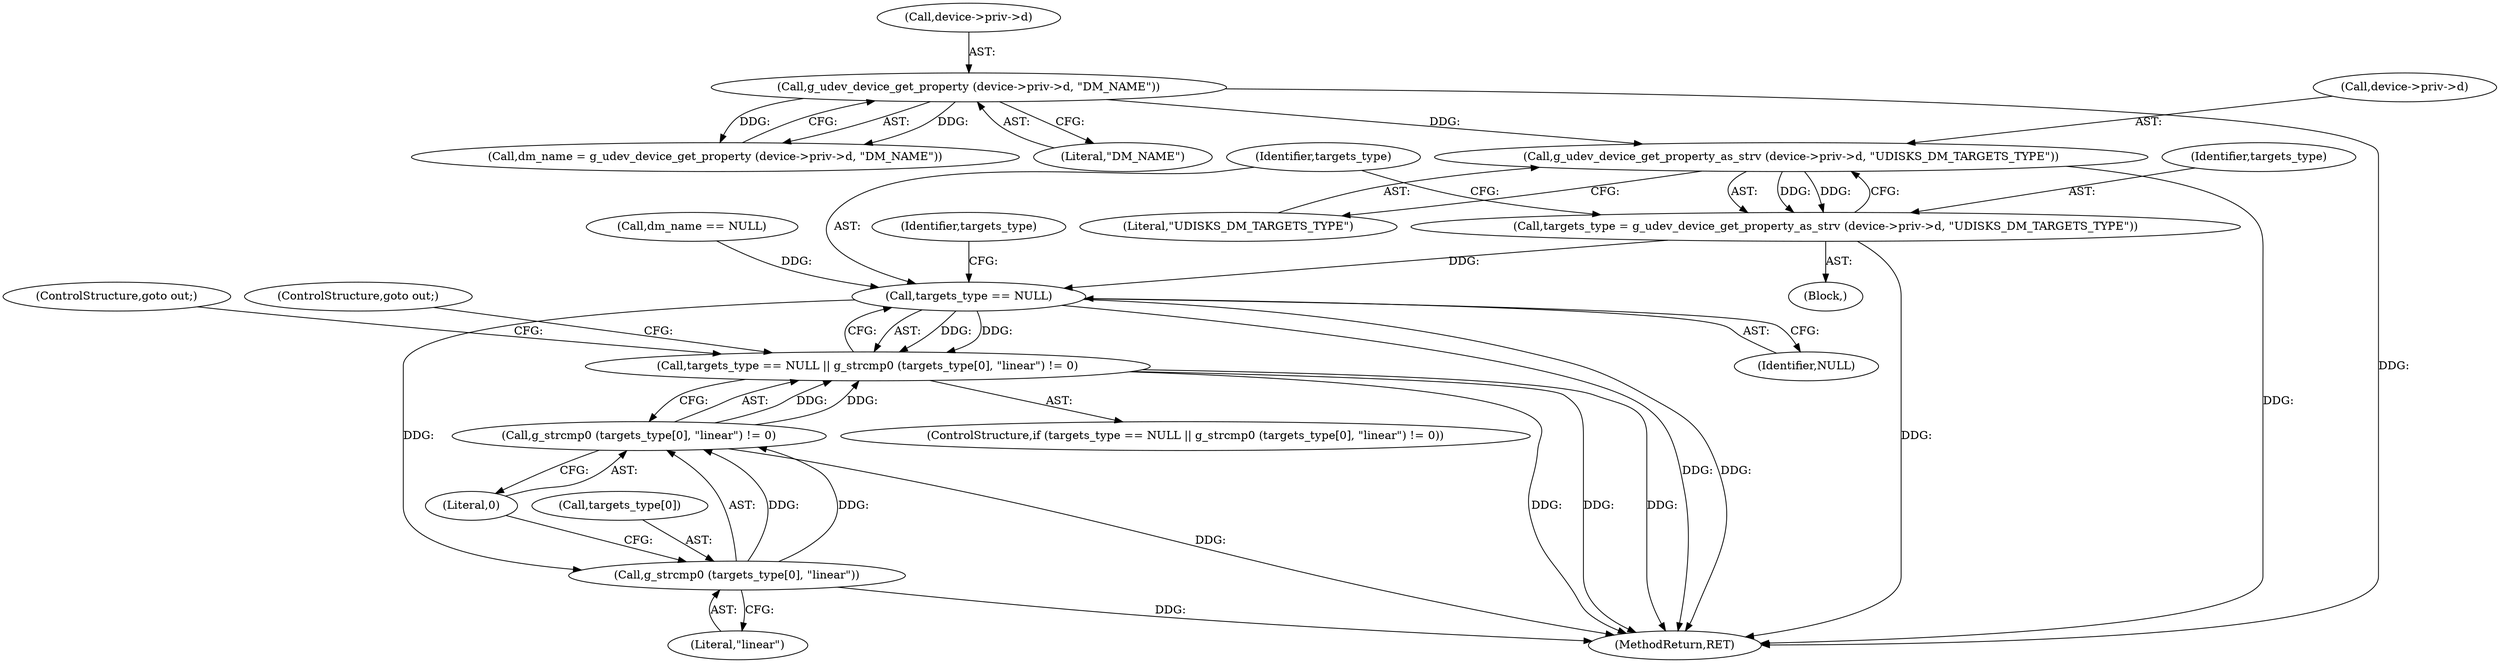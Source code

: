 digraph "0_udisks_0fcc7cb3b66f23fac53ae08647aa0007a2bd56c4@pointer" {
"1000133" [label="(Call,g_udev_device_get_property_as_strv (device->priv->d, \"UDISKS_DM_TARGETS_TYPE\"))"];
"1000119" [label="(Call,g_udev_device_get_property (device->priv->d, \"DM_NAME\"))"];
"1000131" [label="(Call,targets_type = g_udev_device_get_property_as_strv (device->priv->d, \"UDISKS_DM_TARGETS_TYPE\"))"];
"1000142" [label="(Call,targets_type == NULL)"];
"1000141" [label="(Call,targets_type == NULL || g_strcmp0 (targets_type[0], \"linear\") != 0)"];
"1000146" [label="(Call,g_strcmp0 (targets_type[0], \"linear\"))"];
"1000145" [label="(Call,g_strcmp0 (targets_type[0], \"linear\") != 0)"];
"1000127" [label="(Call,dm_name == NULL)"];
"1000151" [label="(Literal,0)"];
"1000144" [label="(Identifier,NULL)"];
"1000148" [label="(Identifier,targets_type)"];
"1000125" [label="(Literal,\"DM_NAME\")"];
"1000142" [label="(Call,targets_type == NULL)"];
"1000152" [label="(ControlStructure,goto out;)"];
"1000133" [label="(Call,g_udev_device_get_property_as_strv (device->priv->d, \"UDISKS_DM_TARGETS_TYPE\"))"];
"1000119" [label="(Call,g_udev_device_get_property (device->priv->d, \"DM_NAME\"))"];
"1000134" [label="(Call,device->priv->d)"];
"1000117" [label="(Call,dm_name = g_udev_device_get_property (device->priv->d, \"DM_NAME\"))"];
"1000140" [label="(ControlStructure,if (targets_type == NULL || g_strcmp0 (targets_type[0], \"linear\") != 0))"];
"1000203" [label="(MethodReturn,RET)"];
"1000141" [label="(Call,targets_type == NULL || g_strcmp0 (targets_type[0], \"linear\") != 0)"];
"1000104" [label="(Block,)"];
"1000120" [label="(Call,device->priv->d)"];
"1000143" [label="(Identifier,targets_type)"];
"1000139" [label="(Literal,\"UDISKS_DM_TARGETS_TYPE\")"];
"1000150" [label="(Literal,\"linear\")"];
"1000145" [label="(Call,g_strcmp0 (targets_type[0], \"linear\") != 0)"];
"1000147" [label="(Call,targets_type[0])"];
"1000132" [label="(Identifier,targets_type)"];
"1000153" [label="(ControlStructure,goto out;)"];
"1000146" [label="(Call,g_strcmp0 (targets_type[0], \"linear\"))"];
"1000131" [label="(Call,targets_type = g_udev_device_get_property_as_strv (device->priv->d, \"UDISKS_DM_TARGETS_TYPE\"))"];
"1000133" -> "1000131"  [label="AST: "];
"1000133" -> "1000139"  [label="CFG: "];
"1000134" -> "1000133"  [label="AST: "];
"1000139" -> "1000133"  [label="AST: "];
"1000131" -> "1000133"  [label="CFG: "];
"1000133" -> "1000203"  [label="DDG: "];
"1000133" -> "1000131"  [label="DDG: "];
"1000133" -> "1000131"  [label="DDG: "];
"1000119" -> "1000133"  [label="DDG: "];
"1000119" -> "1000117"  [label="AST: "];
"1000119" -> "1000125"  [label="CFG: "];
"1000120" -> "1000119"  [label="AST: "];
"1000125" -> "1000119"  [label="AST: "];
"1000117" -> "1000119"  [label="CFG: "];
"1000119" -> "1000203"  [label="DDG: "];
"1000119" -> "1000117"  [label="DDG: "];
"1000119" -> "1000117"  [label="DDG: "];
"1000131" -> "1000104"  [label="AST: "];
"1000132" -> "1000131"  [label="AST: "];
"1000143" -> "1000131"  [label="CFG: "];
"1000131" -> "1000203"  [label="DDG: "];
"1000131" -> "1000142"  [label="DDG: "];
"1000142" -> "1000141"  [label="AST: "];
"1000142" -> "1000144"  [label="CFG: "];
"1000143" -> "1000142"  [label="AST: "];
"1000144" -> "1000142"  [label="AST: "];
"1000148" -> "1000142"  [label="CFG: "];
"1000141" -> "1000142"  [label="CFG: "];
"1000142" -> "1000203"  [label="DDG: "];
"1000142" -> "1000203"  [label="DDG: "];
"1000142" -> "1000141"  [label="DDG: "];
"1000142" -> "1000141"  [label="DDG: "];
"1000127" -> "1000142"  [label="DDG: "];
"1000142" -> "1000146"  [label="DDG: "];
"1000141" -> "1000140"  [label="AST: "];
"1000141" -> "1000145"  [label="CFG: "];
"1000145" -> "1000141"  [label="AST: "];
"1000152" -> "1000141"  [label="CFG: "];
"1000153" -> "1000141"  [label="CFG: "];
"1000141" -> "1000203"  [label="DDG: "];
"1000141" -> "1000203"  [label="DDG: "];
"1000141" -> "1000203"  [label="DDG: "];
"1000145" -> "1000141"  [label="DDG: "];
"1000145" -> "1000141"  [label="DDG: "];
"1000146" -> "1000145"  [label="AST: "];
"1000146" -> "1000150"  [label="CFG: "];
"1000147" -> "1000146"  [label="AST: "];
"1000150" -> "1000146"  [label="AST: "];
"1000151" -> "1000146"  [label="CFG: "];
"1000146" -> "1000203"  [label="DDG: "];
"1000146" -> "1000145"  [label="DDG: "];
"1000146" -> "1000145"  [label="DDG: "];
"1000145" -> "1000151"  [label="CFG: "];
"1000151" -> "1000145"  [label="AST: "];
"1000145" -> "1000203"  [label="DDG: "];
}
